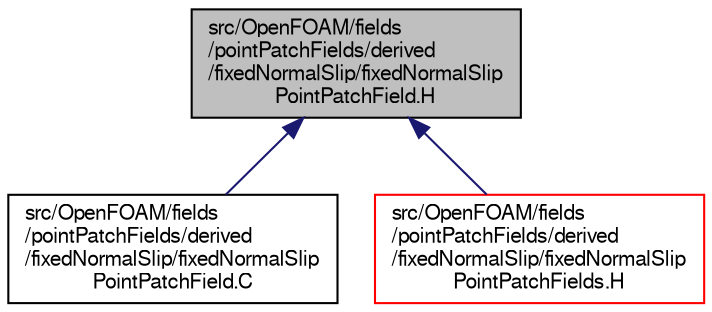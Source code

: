 digraph "src/OpenFOAM/fields/pointPatchFields/derived/fixedNormalSlip/fixedNormalSlipPointPatchField.H"
{
  bgcolor="transparent";
  edge [fontname="FreeSans",fontsize="10",labelfontname="FreeSans",labelfontsize="10"];
  node [fontname="FreeSans",fontsize="10",shape=record];
  Node190 [label="src/OpenFOAM/fields\l/pointPatchFields/derived\l/fixedNormalSlip/fixedNormalSlip\lPointPatchField.H",height=0.2,width=0.4,color="black", fillcolor="grey75", style="filled", fontcolor="black"];
  Node190 -> Node191 [dir="back",color="midnightblue",fontsize="10",style="solid",fontname="FreeSans"];
  Node191 [label="src/OpenFOAM/fields\l/pointPatchFields/derived\l/fixedNormalSlip/fixedNormalSlip\lPointPatchField.C",height=0.2,width=0.4,color="black",URL="$a10088.html"];
  Node190 -> Node192 [dir="back",color="midnightblue",fontsize="10",style="solid",fontname="FreeSans"];
  Node192 [label="src/OpenFOAM/fields\l/pointPatchFields/derived\l/fixedNormalSlip/fixedNormalSlip\lPointPatchFields.H",height=0.2,width=0.4,color="red",URL="$a10097.html"];
}

